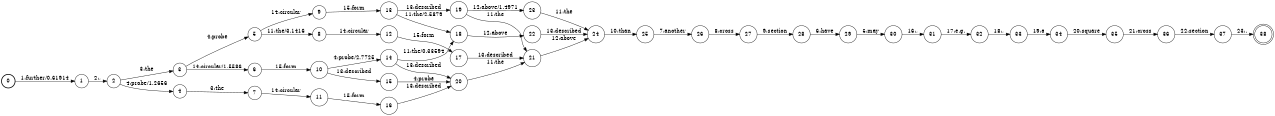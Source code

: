 digraph FST {
rankdir = LR;
size = "8.5,11";
label = "";
center = 1;
orientation = Portrait;
ranksep = "0.4";
nodesep = "0.25";
0 [label = "0", shape = circle, style = bold, fontsize = 14]
	0 -> 1 [label = "1:further/0.61914", fontsize = 14];
1 [label = "1", shape = circle, style = solid, fontsize = 14]
	1 -> 2 [label = "2:,", fontsize = 14];
2 [label = "2", shape = circle, style = solid, fontsize = 14]
	2 -> 3 [label = "3:the", fontsize = 14];
	2 -> 4 [label = "4:probe/1.2656", fontsize = 14];
3 [label = "3", shape = circle, style = solid, fontsize = 14]
	3 -> 5 [label = "4:probe", fontsize = 14];
	3 -> 6 [label = "14:circular/1.5586", fontsize = 14];
4 [label = "4", shape = circle, style = solid, fontsize = 14]
	4 -> 7 [label = "3:the", fontsize = 14];
5 [label = "5", shape = circle, style = solid, fontsize = 14]
	5 -> 8 [label = "11:the/3.1416", fontsize = 14];
	5 -> 9 [label = "14:circular", fontsize = 14];
6 [label = "6", shape = circle, style = solid, fontsize = 14]
	6 -> 10 [label = "15:form", fontsize = 14];
7 [label = "7", shape = circle, style = solid, fontsize = 14]
	7 -> 11 [label = "14:circular", fontsize = 14];
8 [label = "8", shape = circle, style = solid, fontsize = 14]
	8 -> 12 [label = "14:circular", fontsize = 14];
9 [label = "9", shape = circle, style = solid, fontsize = 14]
	9 -> 13 [label = "15:form", fontsize = 14];
10 [label = "10", shape = circle, style = solid, fontsize = 14]
	10 -> 14 [label = "4:probe/2.7725", fontsize = 14];
	10 -> 15 [label = "13:described", fontsize = 14];
11 [label = "11", shape = circle, style = solid, fontsize = 14]
	11 -> 16 [label = "15:form", fontsize = 14];
12 [label = "12", shape = circle, style = solid, fontsize = 14]
	12 -> 17 [label = "15:form", fontsize = 14];
13 [label = "13", shape = circle, style = solid, fontsize = 14]
	13 -> 18 [label = "11:the/2.5879", fontsize = 14];
	13 -> 19 [label = "13:described", fontsize = 14];
14 [label = "14", shape = circle, style = solid, fontsize = 14]
	14 -> 18 [label = "11:the/0.33594", fontsize = 14];
	14 -> 20 [label = "13:described", fontsize = 14];
15 [label = "15", shape = circle, style = solid, fontsize = 14]
	15 -> 20 [label = "4:probe", fontsize = 14];
16 [label = "16", shape = circle, style = solid, fontsize = 14]
	16 -> 20 [label = "13:described", fontsize = 14];
17 [label = "17", shape = circle, style = solid, fontsize = 14]
	17 -> 21 [label = "13:described", fontsize = 14];
18 [label = "18", shape = circle, style = solid, fontsize = 14]
	18 -> 22 [label = "12:above", fontsize = 14];
19 [label = "19", shape = circle, style = solid, fontsize = 14]
	19 -> 21 [label = "11:the", fontsize = 14];
	19 -> 23 [label = "12:above/1.4971", fontsize = 14];
20 [label = "20", shape = circle, style = solid, fontsize = 14]
	20 -> 21 [label = "11:the", fontsize = 14];
21 [label = "21", shape = circle, style = solid, fontsize = 14]
	21 -> 24 [label = "12:above", fontsize = 14];
22 [label = "22", shape = circle, style = solid, fontsize = 14]
	22 -> 24 [label = "13:described", fontsize = 14];
23 [label = "23", shape = circle, style = solid, fontsize = 14]
	23 -> 24 [label = "11:the", fontsize = 14];
24 [label = "24", shape = circle, style = solid, fontsize = 14]
	24 -> 25 [label = "10:than", fontsize = 14];
25 [label = "25", shape = circle, style = solid, fontsize = 14]
	25 -> 26 [label = "7:another", fontsize = 14];
26 [label = "26", shape = circle, style = solid, fontsize = 14]
	26 -> 27 [label = "8:cross", fontsize = 14];
27 [label = "27", shape = circle, style = solid, fontsize = 14]
	27 -> 28 [label = "9:section", fontsize = 14];
28 [label = "28", shape = circle, style = solid, fontsize = 14]
	28 -> 29 [label = "6:have", fontsize = 14];
29 [label = "29", shape = circle, style = solid, fontsize = 14]
	29 -> 30 [label = "5:may", fontsize = 14];
30 [label = "30", shape = circle, style = solid, fontsize = 14]
	30 -> 31 [label = "16:,", fontsize = 14];
31 [label = "31", shape = circle, style = solid, fontsize = 14]
	31 -> 32 [label = "17:e.g.", fontsize = 14];
32 [label = "32", shape = circle, style = solid, fontsize = 14]
	32 -> 33 [label = "18:,", fontsize = 14];
33 [label = "33", shape = circle, style = solid, fontsize = 14]
	33 -> 34 [label = "19:a", fontsize = 14];
34 [label = "34", shape = circle, style = solid, fontsize = 14]
	34 -> 35 [label = "20:square", fontsize = 14];
35 [label = "35", shape = circle, style = solid, fontsize = 14]
	35 -> 36 [label = "21:cross", fontsize = 14];
36 [label = "36", shape = circle, style = solid, fontsize = 14]
	36 -> 37 [label = "22:section", fontsize = 14];
37 [label = "37", shape = circle, style = solid, fontsize = 14]
	37 -> 38 [label = "23:.", fontsize = 14];
38 [label = "38", shape = doublecircle, style = solid, fontsize = 14]
}
